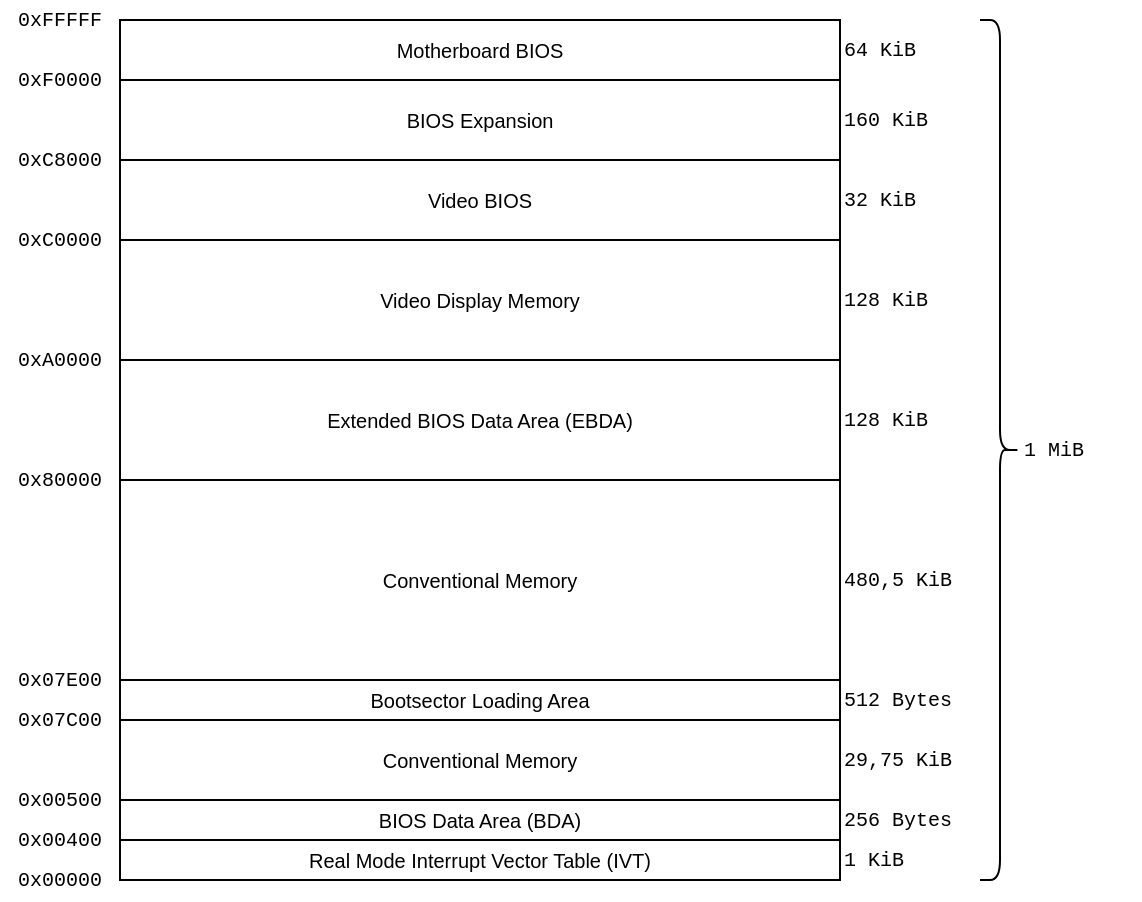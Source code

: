<mxfile version="28.1.2" pages="4">
  <diagram name="PC Memory Map" id="t842GiUgyJMMFXfoEtqL">
    <mxGraphModel dx="2372" dy="1497" grid="1" gridSize="10" guides="1" tooltips="1" connect="1" arrows="1" fold="1" page="1" pageScale="1" pageWidth="850" pageHeight="1100" math="0" shadow="0">
      <root>
        <mxCell id="0" />
        <mxCell id="1" parent="0" />
        <mxCell id="Ue_HyHAmOMfahyzJdWjy-1" value="Real Mode Interrupt Vector Table (IVT)" style="rounded=0;whiteSpace=wrap;html=1;fontSize=10;" parent="1" vertex="1">
          <mxGeometry x="160" y="460" width="360" height="20" as="geometry" />
        </mxCell>
        <mxCell id="Ue_HyHAmOMfahyzJdWjy-2" value="BIOS Data Area (BDA)" style="rounded=0;whiteSpace=wrap;html=1;fontSize=10;" parent="1" vertex="1">
          <mxGeometry x="160" y="440" width="360" height="20" as="geometry" />
        </mxCell>
        <mxCell id="Ue_HyHAmOMfahyzJdWjy-3" value="&lt;div&gt;Conventional Memory&lt;/div&gt;" style="rounded=0;whiteSpace=wrap;html=1;fontSize=10;" parent="1" vertex="1">
          <mxGeometry x="160" y="400" width="360" height="40" as="geometry" />
        </mxCell>
        <mxCell id="Ue_HyHAmOMfahyzJdWjy-4" value="Bootsector Loading Area" style="rounded=0;whiteSpace=wrap;html=1;fontSize=10;" parent="1" vertex="1">
          <mxGeometry x="160" y="380" width="360" height="20" as="geometry" />
        </mxCell>
        <mxCell id="Ue_HyHAmOMfahyzJdWjy-5" value="Conventional Memory" style="rounded=0;whiteSpace=wrap;html=1;fontSize=10;" parent="1" vertex="1">
          <mxGeometry x="160" y="280" width="360" height="100" as="geometry" />
        </mxCell>
        <mxCell id="Ue_HyHAmOMfahyzJdWjy-6" value="Extended BIOS Data Area (EBDA)" style="rounded=0;whiteSpace=wrap;html=1;fontSize=10;" parent="1" vertex="1">
          <mxGeometry x="160" y="220" width="360" height="60" as="geometry" />
        </mxCell>
        <mxCell id="Ue_HyHAmOMfahyzJdWjy-7" value="Video Display Memory" style="rounded=0;whiteSpace=wrap;html=1;fontSize=10;" parent="1" vertex="1">
          <mxGeometry x="160" y="160" width="360" height="60" as="geometry" />
        </mxCell>
        <mxCell id="Ue_HyHAmOMfahyzJdWjy-8" value="Video BIOS" style="rounded=0;whiteSpace=wrap;html=1;fontSize=10;" parent="1" vertex="1">
          <mxGeometry x="160" y="120" width="360" height="40" as="geometry" />
        </mxCell>
        <mxCell id="Ue_HyHAmOMfahyzJdWjy-9" value="BIOS Expansion" style="rounded=0;whiteSpace=wrap;html=1;fontSize=10;" parent="1" vertex="1">
          <mxGeometry x="160" y="80" width="360" height="40" as="geometry" />
        </mxCell>
        <mxCell id="Ue_HyHAmOMfahyzJdWjy-10" value="Motherboard BIOS" style="rounded=0;whiteSpace=wrap;html=1;fontSize=10;" parent="1" vertex="1">
          <mxGeometry x="160" y="50" width="360" height="30" as="geometry" />
        </mxCell>
        <mxCell id="Ue_HyHAmOMfahyzJdWjy-11" value="0x00000" style="text;strokeColor=none;align=center;fillColor=none;html=1;verticalAlign=middle;whiteSpace=wrap;rounded=0;fontFamily=Courier New;fontSize=10;" parent="1" vertex="1">
          <mxGeometry x="100" y="470" width="60" height="20" as="geometry" />
        </mxCell>
        <mxCell id="Ue_HyHAmOMfahyzJdWjy-12" value="0x00400" style="text;strokeColor=none;align=center;fillColor=none;html=1;verticalAlign=middle;whiteSpace=wrap;rounded=0;fontFamily=Courier New;fontSize=10;" parent="1" vertex="1">
          <mxGeometry x="100" y="450" width="60" height="20" as="geometry" />
        </mxCell>
        <mxCell id="Ue_HyHAmOMfahyzJdWjy-13" value="0x00500" style="text;strokeColor=none;align=center;fillColor=none;html=1;verticalAlign=middle;whiteSpace=wrap;rounded=0;fontFamily=Courier New;fontSize=10;" parent="1" vertex="1">
          <mxGeometry x="100" y="430" width="60" height="20" as="geometry" />
        </mxCell>
        <mxCell id="Ue_HyHAmOMfahyzJdWjy-14" value="0x07C00" style="text;strokeColor=none;align=center;fillColor=none;html=1;verticalAlign=middle;whiteSpace=wrap;rounded=0;fontFamily=Courier New;fontSize=10;" parent="1" vertex="1">
          <mxGeometry x="100" y="390" width="60" height="20" as="geometry" />
        </mxCell>
        <mxCell id="Ue_HyHAmOMfahyzJdWjy-15" value="0x07E00" style="text;strokeColor=none;align=center;fillColor=none;html=1;verticalAlign=middle;whiteSpace=wrap;rounded=0;fontFamily=Courier New;fontSize=10;" parent="1" vertex="1">
          <mxGeometry x="100" y="370" width="60" height="20" as="geometry" />
        </mxCell>
        <mxCell id="Ue_HyHAmOMfahyzJdWjy-16" value="0x80000" style="text;strokeColor=none;align=center;fillColor=none;html=1;verticalAlign=middle;whiteSpace=wrap;rounded=0;fontFamily=Courier New;fontSize=10;" parent="1" vertex="1">
          <mxGeometry x="100" y="270" width="60" height="20" as="geometry" />
        </mxCell>
        <mxCell id="Ue_HyHAmOMfahyzJdWjy-17" value="0xA0000" style="text;strokeColor=none;align=center;fillColor=none;html=1;verticalAlign=middle;whiteSpace=wrap;rounded=0;fontFamily=Courier New;fontSize=10;" parent="1" vertex="1">
          <mxGeometry x="100" y="210" width="60" height="20" as="geometry" />
        </mxCell>
        <mxCell id="Ue_HyHAmOMfahyzJdWjy-18" value="0xC0000" style="text;strokeColor=none;align=center;fillColor=none;html=1;verticalAlign=middle;whiteSpace=wrap;rounded=0;fontFamily=Courier New;fontSize=10;" parent="1" vertex="1">
          <mxGeometry x="100" y="150" width="60" height="20" as="geometry" />
        </mxCell>
        <mxCell id="Ue_HyHAmOMfahyzJdWjy-19" value="0xC8000" style="text;strokeColor=none;align=center;fillColor=none;html=1;verticalAlign=middle;whiteSpace=wrap;rounded=0;fontFamily=Courier New;fontSize=10;" parent="1" vertex="1">
          <mxGeometry x="100" y="110" width="60" height="20" as="geometry" />
        </mxCell>
        <mxCell id="Ue_HyHAmOMfahyzJdWjy-20" value="0xF0000" style="text;strokeColor=none;align=center;fillColor=none;html=1;verticalAlign=middle;whiteSpace=wrap;rounded=0;fontFamily=Courier New;fontSize=10;" parent="1" vertex="1">
          <mxGeometry x="100" y="70" width="60" height="20" as="geometry" />
        </mxCell>
        <mxCell id="Ue_HyHAmOMfahyzJdWjy-21" value="0xFFFFF" style="text;strokeColor=none;align=center;fillColor=none;html=1;verticalAlign=middle;whiteSpace=wrap;rounded=0;fontFamily=Courier New;fontSize=10;" parent="1" vertex="1">
          <mxGeometry x="100" y="40" width="60" height="20" as="geometry" />
        </mxCell>
        <mxCell id="Ue_HyHAmOMfahyzJdWjy-22" value="1 KiB" style="text;strokeColor=none;align=left;fillColor=none;html=1;verticalAlign=middle;whiteSpace=wrap;rounded=0;fontFamily=Courier New;fontSize=10;" parent="1" vertex="1">
          <mxGeometry x="520" y="460" width="60" height="20" as="geometry" />
        </mxCell>
        <mxCell id="Ue_HyHAmOMfahyzJdWjy-23" value="256 Bytes" style="text;strokeColor=none;align=left;fillColor=none;html=1;verticalAlign=middle;whiteSpace=wrap;rounded=0;fontFamily=Courier New;fontSize=10;" parent="1" vertex="1">
          <mxGeometry x="520" y="440" width="60" height="20" as="geometry" />
        </mxCell>
        <mxCell id="Ue_HyHAmOMfahyzJdWjy-24" value="29,75 KiB" style="text;strokeColor=none;align=left;fillColor=none;html=1;verticalAlign=middle;whiteSpace=wrap;rounded=0;fontFamily=Courier New;fontSize=10;" parent="1" vertex="1">
          <mxGeometry x="520" y="410" width="60" height="20" as="geometry" />
        </mxCell>
        <mxCell id="Ue_HyHAmOMfahyzJdWjy-25" value="512 Bytes" style="text;strokeColor=none;align=left;fillColor=none;html=1;verticalAlign=middle;whiteSpace=wrap;rounded=0;fontFamily=Courier New;fontSize=10;" parent="1" vertex="1">
          <mxGeometry x="520" y="380" width="60" height="20" as="geometry" />
        </mxCell>
        <mxCell id="Ue_HyHAmOMfahyzJdWjy-26" value="480,5 KiB" style="text;strokeColor=none;align=left;fillColor=none;html=1;verticalAlign=middle;whiteSpace=wrap;rounded=0;fontFamily=Courier New;fontSize=10;" parent="1" vertex="1">
          <mxGeometry x="520" y="320" width="60" height="20" as="geometry" />
        </mxCell>
        <mxCell id="Ue_HyHAmOMfahyzJdWjy-27" value="128 KiB" style="text;strokeColor=none;align=left;fillColor=none;html=1;verticalAlign=middle;whiteSpace=wrap;rounded=0;fontFamily=Courier New;fontSize=10;" parent="1" vertex="1">
          <mxGeometry x="520" y="240" width="60" height="20" as="geometry" />
        </mxCell>
        <mxCell id="Ue_HyHAmOMfahyzJdWjy-28" value="128 KiB" style="text;strokeColor=none;align=left;fillColor=none;html=1;verticalAlign=middle;whiteSpace=wrap;rounded=0;fontFamily=Courier New;fontSize=10;" parent="1" vertex="1">
          <mxGeometry x="520" y="180" width="60" height="20" as="geometry" />
        </mxCell>
        <mxCell id="Ue_HyHAmOMfahyzJdWjy-29" value="32 KiB" style="text;strokeColor=none;align=left;fillColor=none;html=1;verticalAlign=middle;whiteSpace=wrap;rounded=0;fontFamily=Courier New;fontSize=10;" parent="1" vertex="1">
          <mxGeometry x="520" y="130" width="60" height="20" as="geometry" />
        </mxCell>
        <mxCell id="Ue_HyHAmOMfahyzJdWjy-30" value="160 KiB" style="text;strokeColor=none;align=left;fillColor=none;html=1;verticalAlign=middle;whiteSpace=wrap;rounded=0;fontFamily=Courier New;fontSize=10;" parent="1" vertex="1">
          <mxGeometry x="520" y="90" width="60" height="20" as="geometry" />
        </mxCell>
        <mxCell id="Ue_HyHAmOMfahyzJdWjy-31" value="64 KiB" style="text;strokeColor=none;align=left;fillColor=none;html=1;verticalAlign=middle;whiteSpace=wrap;rounded=0;fontFamily=Courier New;fontSize=10;" parent="1" vertex="1">
          <mxGeometry x="520" y="55" width="60" height="20" as="geometry" />
        </mxCell>
        <mxCell id="Ue_HyHAmOMfahyzJdWjy-32" value="" style="shape=curlyBracket;whiteSpace=wrap;html=1;rounded=1;flipH=1;labelPosition=right;verticalLabelPosition=middle;align=left;verticalAlign=middle;" parent="1" vertex="1">
          <mxGeometry x="590" y="50" width="20" height="430" as="geometry" />
        </mxCell>
        <mxCell id="Ue_HyHAmOMfahyzJdWjy-33" value="1 MiB" style="text;strokeColor=none;align=left;fillColor=none;html=1;verticalAlign=middle;whiteSpace=wrap;rounded=0;fontFamily=Courier New;fontSize=10;" parent="1" vertex="1">
          <mxGeometry x="610" y="255" width="60" height="20" as="geometry" />
        </mxCell>
      </root>
    </mxGraphModel>
  </diagram>
  <diagram name="Stage 1 Memory Map" id="S5w14K8hSI9FqsHou6rF">
    <mxGraphModel dx="949" dy="599" grid="1" gridSize="10" guides="1" tooltips="1" connect="1" arrows="1" fold="1" page="1" pageScale="1" pageWidth="850" pageHeight="1100" math="0" shadow="0">
      <root>
        <mxCell id="OJ2NasaMZemPAExYC9AS-0" />
        <mxCell id="OJ2NasaMZemPAExYC9AS-1" parent="OJ2NasaMZemPAExYC9AS-0" />
        <mxCell id="OJ2NasaMZemPAExYC9AS-2" value="Real Mode Interrupt Vector Table (IVT)" style="rounded=0;whiteSpace=wrap;html=1;fontSize=10;" parent="OJ2NasaMZemPAExYC9AS-1" vertex="1">
          <mxGeometry x="160" y="460" width="360" height="20" as="geometry" />
        </mxCell>
        <mxCell id="OJ2NasaMZemPAExYC9AS-3" value="BIOS Data Area (BDA)" style="rounded=0;whiteSpace=wrap;html=1;fontSize=10;" parent="OJ2NasaMZemPAExYC9AS-1" vertex="1">
          <mxGeometry x="160" y="440" width="360" height="20" as="geometry" />
        </mxCell>
        <mxCell id="OJ2NasaMZemPAExYC9AS-4" value="" style="rounded=0;whiteSpace=wrap;html=1;fontSize=10;" parent="OJ2NasaMZemPAExYC9AS-1" vertex="1">
          <mxGeometry x="160" y="400" width="360" height="40" as="geometry" />
        </mxCell>
        <mxCell id="OJ2NasaMZemPAExYC9AS-5" value="Stage 1 Bootloader" style="rounded=0;whiteSpace=wrap;html=1;fontSize=10;fillColor=#f0a30a;fontColor=#000000;strokeColor=light-dark(#BD7000, #ffffff);fontStyle=1" parent="OJ2NasaMZemPAExYC9AS-1" vertex="1">
          <mxGeometry x="160" y="380" width="360" height="20" as="geometry" />
        </mxCell>
        <mxCell id="OJ2NasaMZemPAExYC9AS-6" value="" style="rounded=0;whiteSpace=wrap;html=1;fontSize=10;" parent="OJ2NasaMZemPAExYC9AS-1" vertex="1">
          <mxGeometry x="160" y="280" width="360" height="100" as="geometry" />
        </mxCell>
        <mxCell id="OJ2NasaMZemPAExYC9AS-7" value="Extended BIOS Data Area (EBDA)" style="rounded=0;whiteSpace=wrap;html=1;fontSize=10;" parent="OJ2NasaMZemPAExYC9AS-1" vertex="1">
          <mxGeometry x="160" y="220" width="360" height="60" as="geometry" />
        </mxCell>
        <mxCell id="OJ2NasaMZemPAExYC9AS-8" value="Video Display Memory" style="rounded=0;whiteSpace=wrap;html=1;fontSize=10;" parent="OJ2NasaMZemPAExYC9AS-1" vertex="1">
          <mxGeometry x="160" y="160" width="360" height="60" as="geometry" />
        </mxCell>
        <mxCell id="OJ2NasaMZemPAExYC9AS-9" value="Video BIOS" style="rounded=0;whiteSpace=wrap;html=1;fontSize=10;" parent="OJ2NasaMZemPAExYC9AS-1" vertex="1">
          <mxGeometry x="160" y="120" width="360" height="40" as="geometry" />
        </mxCell>
        <mxCell id="OJ2NasaMZemPAExYC9AS-10" value="BIOS Expansion" style="rounded=0;whiteSpace=wrap;html=1;fontSize=10;" parent="OJ2NasaMZemPAExYC9AS-1" vertex="1">
          <mxGeometry x="160" y="80" width="360" height="40" as="geometry" />
        </mxCell>
        <mxCell id="OJ2NasaMZemPAExYC9AS-11" value="Motherboard BIOS" style="rounded=0;whiteSpace=wrap;html=1;fontSize=10;" parent="OJ2NasaMZemPAExYC9AS-1" vertex="1">
          <mxGeometry x="160" y="50" width="360" height="30" as="geometry" />
        </mxCell>
        <mxCell id="OJ2NasaMZemPAExYC9AS-12" value="0x00000" style="text;strokeColor=none;align=center;fillColor=none;html=1;verticalAlign=middle;whiteSpace=wrap;rounded=0;fontFamily=Courier New;fontSize=10;" parent="OJ2NasaMZemPAExYC9AS-1" vertex="1">
          <mxGeometry x="100" y="470" width="60" height="20" as="geometry" />
        </mxCell>
        <mxCell id="OJ2NasaMZemPAExYC9AS-13" value="0x00400" style="text;strokeColor=none;align=center;fillColor=none;html=1;verticalAlign=middle;whiteSpace=wrap;rounded=0;fontFamily=Courier New;fontSize=10;" parent="OJ2NasaMZemPAExYC9AS-1" vertex="1">
          <mxGeometry x="100" y="450" width="60" height="20" as="geometry" />
        </mxCell>
        <mxCell id="OJ2NasaMZemPAExYC9AS-14" value="0x00500" style="text;strokeColor=none;align=center;fillColor=none;html=1;verticalAlign=middle;whiteSpace=wrap;rounded=0;fontFamily=Courier New;fontSize=10;" parent="OJ2NasaMZemPAExYC9AS-1" vertex="1">
          <mxGeometry x="100" y="430" width="60" height="20" as="geometry" />
        </mxCell>
        <mxCell id="OJ2NasaMZemPAExYC9AS-15" value="0x07C00" style="text;strokeColor=none;align=center;fillColor=none;html=1;verticalAlign=middle;whiteSpace=wrap;rounded=0;fontFamily=Courier New;fontSize=10;" parent="OJ2NasaMZemPAExYC9AS-1" vertex="1">
          <mxGeometry x="100" y="390" width="60" height="20" as="geometry" />
        </mxCell>
        <mxCell id="OJ2NasaMZemPAExYC9AS-16" value="0x07E00" style="text;strokeColor=none;align=center;fillColor=none;html=1;verticalAlign=middle;whiteSpace=wrap;rounded=0;fontFamily=Courier New;fontSize=10;" parent="OJ2NasaMZemPAExYC9AS-1" vertex="1">
          <mxGeometry x="100" y="370" width="60" height="20" as="geometry" />
        </mxCell>
        <mxCell id="OJ2NasaMZemPAExYC9AS-17" value="0x80000" style="text;strokeColor=none;align=center;fillColor=none;html=1;verticalAlign=middle;whiteSpace=wrap;rounded=0;fontFamily=Courier New;fontSize=10;" parent="OJ2NasaMZemPAExYC9AS-1" vertex="1">
          <mxGeometry x="100" y="270" width="60" height="20" as="geometry" />
        </mxCell>
        <mxCell id="OJ2NasaMZemPAExYC9AS-18" value="0xA0000" style="text;strokeColor=none;align=center;fillColor=none;html=1;verticalAlign=middle;whiteSpace=wrap;rounded=0;fontFamily=Courier New;fontSize=10;" parent="OJ2NasaMZemPAExYC9AS-1" vertex="1">
          <mxGeometry x="100" y="210" width="60" height="20" as="geometry" />
        </mxCell>
        <mxCell id="OJ2NasaMZemPAExYC9AS-19" value="0xC0000" style="text;strokeColor=none;align=center;fillColor=none;html=1;verticalAlign=middle;whiteSpace=wrap;rounded=0;fontFamily=Courier New;fontSize=10;" parent="OJ2NasaMZemPAExYC9AS-1" vertex="1">
          <mxGeometry x="100" y="150" width="60" height="20" as="geometry" />
        </mxCell>
        <mxCell id="OJ2NasaMZemPAExYC9AS-20" value="0xC8000" style="text;strokeColor=none;align=center;fillColor=none;html=1;verticalAlign=middle;whiteSpace=wrap;rounded=0;fontFamily=Courier New;fontSize=10;" parent="OJ2NasaMZemPAExYC9AS-1" vertex="1">
          <mxGeometry x="100" y="110" width="60" height="20" as="geometry" />
        </mxCell>
        <mxCell id="OJ2NasaMZemPAExYC9AS-21" value="0xF0000" style="text;strokeColor=none;align=center;fillColor=none;html=1;verticalAlign=middle;whiteSpace=wrap;rounded=0;fontFamily=Courier New;fontSize=10;" parent="OJ2NasaMZemPAExYC9AS-1" vertex="1">
          <mxGeometry x="100" y="70" width="60" height="20" as="geometry" />
        </mxCell>
        <mxCell id="OJ2NasaMZemPAExYC9AS-22" value="0xFFFFF" style="text;strokeColor=none;align=center;fillColor=none;html=1;verticalAlign=middle;whiteSpace=wrap;rounded=0;fontFamily=Courier New;fontSize=10;" parent="OJ2NasaMZemPAExYC9AS-1" vertex="1">
          <mxGeometry x="100" y="40" width="60" height="20" as="geometry" />
        </mxCell>
        <mxCell id="OJ2NasaMZemPAExYC9AS-23" value="1 KiB" style="text;strokeColor=none;align=left;fillColor=none;html=1;verticalAlign=middle;whiteSpace=wrap;rounded=0;fontFamily=Courier New;fontSize=10;" parent="OJ2NasaMZemPAExYC9AS-1" vertex="1">
          <mxGeometry x="520" y="460" width="60" height="20" as="geometry" />
        </mxCell>
        <mxCell id="OJ2NasaMZemPAExYC9AS-24" value="256 Bytes" style="text;strokeColor=none;align=left;fillColor=none;html=1;verticalAlign=middle;whiteSpace=wrap;rounded=0;fontFamily=Courier New;fontSize=10;" parent="OJ2NasaMZemPAExYC9AS-1" vertex="1">
          <mxGeometry x="520" y="440" width="60" height="20" as="geometry" />
        </mxCell>
        <mxCell id="OJ2NasaMZemPAExYC9AS-25" value="29,75 KiB" style="text;strokeColor=none;align=left;fillColor=none;html=1;verticalAlign=middle;whiteSpace=wrap;rounded=0;fontFamily=Courier New;fontSize=10;" parent="OJ2NasaMZemPAExYC9AS-1" vertex="1">
          <mxGeometry x="520" y="410" width="60" height="20" as="geometry" />
        </mxCell>
        <mxCell id="OJ2NasaMZemPAExYC9AS-26" value="512 Bytes" style="text;strokeColor=none;align=left;fillColor=none;html=1;verticalAlign=middle;whiteSpace=wrap;rounded=0;fontFamily=Courier New;fontSize=10;" parent="OJ2NasaMZemPAExYC9AS-1" vertex="1">
          <mxGeometry x="520" y="380" width="60" height="20" as="geometry" />
        </mxCell>
        <mxCell id="OJ2NasaMZemPAExYC9AS-27" value="480,5 KiB" style="text;strokeColor=none;align=left;fillColor=none;html=1;verticalAlign=middle;whiteSpace=wrap;rounded=0;fontFamily=Courier New;fontSize=10;" parent="OJ2NasaMZemPAExYC9AS-1" vertex="1">
          <mxGeometry x="520" y="320" width="60" height="20" as="geometry" />
        </mxCell>
        <mxCell id="OJ2NasaMZemPAExYC9AS-28" value="128 KiB" style="text;strokeColor=none;align=left;fillColor=none;html=1;verticalAlign=middle;whiteSpace=wrap;rounded=0;fontFamily=Courier New;fontSize=10;" parent="OJ2NasaMZemPAExYC9AS-1" vertex="1">
          <mxGeometry x="520" y="240" width="60" height="20" as="geometry" />
        </mxCell>
        <mxCell id="OJ2NasaMZemPAExYC9AS-29" value="128 KiB" style="text;strokeColor=none;align=left;fillColor=none;html=1;verticalAlign=middle;whiteSpace=wrap;rounded=0;fontFamily=Courier New;fontSize=10;" parent="OJ2NasaMZemPAExYC9AS-1" vertex="1">
          <mxGeometry x="520" y="180" width="60" height="20" as="geometry" />
        </mxCell>
        <mxCell id="OJ2NasaMZemPAExYC9AS-30" value="32 KiB" style="text;strokeColor=none;align=left;fillColor=none;html=1;verticalAlign=middle;whiteSpace=wrap;rounded=0;fontFamily=Courier New;fontSize=10;" parent="OJ2NasaMZemPAExYC9AS-1" vertex="1">
          <mxGeometry x="520" y="130" width="60" height="20" as="geometry" />
        </mxCell>
        <mxCell id="OJ2NasaMZemPAExYC9AS-31" value="160 KiB" style="text;strokeColor=none;align=left;fillColor=none;html=1;verticalAlign=middle;whiteSpace=wrap;rounded=0;fontFamily=Courier New;fontSize=10;" parent="OJ2NasaMZemPAExYC9AS-1" vertex="1">
          <mxGeometry x="520" y="90" width="60" height="20" as="geometry" />
        </mxCell>
        <mxCell id="OJ2NasaMZemPAExYC9AS-32" value="64 KiB" style="text;strokeColor=none;align=left;fillColor=none;html=1;verticalAlign=middle;whiteSpace=wrap;rounded=0;fontFamily=Courier New;fontSize=10;" parent="OJ2NasaMZemPAExYC9AS-1" vertex="1">
          <mxGeometry x="520" y="55" width="60" height="20" as="geometry" />
        </mxCell>
        <mxCell id="OJ2NasaMZemPAExYC9AS-33" value="" style="shape=curlyBracket;whiteSpace=wrap;html=1;rounded=1;flipH=1;labelPosition=right;verticalLabelPosition=middle;align=left;verticalAlign=middle;" parent="OJ2NasaMZemPAExYC9AS-1" vertex="1">
          <mxGeometry x="590" y="50" width="20" height="430" as="geometry" />
        </mxCell>
        <mxCell id="OJ2NasaMZemPAExYC9AS-34" value="1 MiB" style="text;strokeColor=none;align=left;fillColor=none;html=1;verticalAlign=middle;whiteSpace=wrap;rounded=0;fontFamily=Courier New;fontSize=10;" parent="OJ2NasaMZemPAExYC9AS-1" vertex="1">
          <mxGeometry x="610" y="255" width="60" height="20" as="geometry" />
        </mxCell>
        <mxCell id="Mr-HDrRslatxrcW6GIcm-0" value="Stage 1 Bootloader RAM (.bss)" style="rounded=0;whiteSpace=wrap;html=1;fillColor=#76608a;fontColor=#ffffff;strokeColor=light-dark(#432D57, #ffffff);fontSize=10;fontStyle=1" parent="OJ2NasaMZemPAExYC9AS-1" vertex="1">
          <mxGeometry x="160" y="420" width="360" height="20" as="geometry" />
        </mxCell>
        <mxCell id="Mr-HDrRslatxrcW6GIcm-1" value="Stage 1 Bootloader Stack (.stack)" style="rounded=0;whiteSpace=wrap;html=1;fillColor=#76608a;fontColor=#ffffff;strokeColor=light-dark(#432D57, #ffffff);fontSize=10;fontStyle=1" parent="OJ2NasaMZemPAExYC9AS-1" vertex="1">
          <mxGeometry x="160" y="280" width="360" height="20" as="geometry" />
        </mxCell>
        <mxCell id="Mr-HDrRslatxrcW6GIcm-4" value="512 Bytes" style="text;strokeColor=none;align=left;fillColor=none;html=1;verticalAlign=middle;whiteSpace=wrap;rounded=0;fontFamily=Courier New;fontSize=10;" parent="OJ2NasaMZemPAExYC9AS-1" vertex="1">
          <mxGeometry x="440" y="380" width="60" height="20" as="geometry" />
        </mxCell>
        <mxCell id="Mr-HDrRslatxrcW6GIcm-5" value="4 KiB" style="text;strokeColor=none;align=left;fillColor=none;html=1;verticalAlign=middle;whiteSpace=wrap;rounded=0;fontFamily=Courier New;fontSize=10;" parent="OJ2NasaMZemPAExYC9AS-1" vertex="1">
          <mxGeometry x="440" y="420" width="60" height="20" as="geometry" />
        </mxCell>
        <mxCell id="Mr-HDrRslatxrcW6GIcm-6" value="1 KiB" style="text;strokeColor=none;align=left;fillColor=none;html=1;verticalAlign=middle;whiteSpace=wrap;rounded=0;fontFamily=Courier New;fontSize=10;" parent="OJ2NasaMZemPAExYC9AS-1" vertex="1">
          <mxGeometry x="440" y="280" width="60" height="20" as="geometry" />
        </mxCell>
      </root>
    </mxGraphModel>
  </diagram>
  <diagram name="Stage 2 Memory Map" id="TRtngv-Ri8MYxw2zAV8f">
    <mxGraphModel dx="949" dy="599" grid="1" gridSize="10" guides="1" tooltips="1" connect="1" arrows="1" fold="1" page="1" pageScale="1" pageWidth="850" pageHeight="1100" math="0" shadow="0">
      <root>
        <mxCell id="YD7MDpdTmprmFy73BvT3-0" />
        <mxCell id="YD7MDpdTmprmFy73BvT3-1" parent="YD7MDpdTmprmFy73BvT3-0" />
        <mxCell id="YD7MDpdTmprmFy73BvT3-2" value="Real Mode Interrupt Vector Table (IVT)" style="rounded=0;whiteSpace=wrap;html=1;fontSize=10;" vertex="1" parent="YD7MDpdTmprmFy73BvT3-1">
          <mxGeometry x="160" y="460" width="360" height="20" as="geometry" />
        </mxCell>
        <mxCell id="YD7MDpdTmprmFy73BvT3-3" value="BIOS Data Area (BDA)" style="rounded=0;whiteSpace=wrap;html=1;fontSize=10;" vertex="1" parent="YD7MDpdTmprmFy73BvT3-1">
          <mxGeometry x="160" y="440" width="360" height="20" as="geometry" />
        </mxCell>
        <mxCell id="YD7MDpdTmprmFy73BvT3-5" value="Stage 1 Bootloader" style="rounded=0;whiteSpace=wrap;html=1;fontSize=10;fillColor=#f0a30a;fontColor=#000000;strokeColor=light-dark(#BD7000, #ffffff);fontStyle=1;opacity=30;" vertex="1" parent="YD7MDpdTmprmFy73BvT3-1">
          <mxGeometry x="160" y="380" width="360" height="20" as="geometry" />
        </mxCell>
        <mxCell id="YD7MDpdTmprmFy73BvT3-6" value="" style="rounded=0;whiteSpace=wrap;html=1;fontSize=10;" vertex="1" parent="YD7MDpdTmprmFy73BvT3-1">
          <mxGeometry x="160" y="280" width="360" height="100" as="geometry" />
        </mxCell>
        <mxCell id="YD7MDpdTmprmFy73BvT3-7" value="Extended BIOS Data Area (EBDA)" style="rounded=0;whiteSpace=wrap;html=1;fontSize=10;" vertex="1" parent="YD7MDpdTmprmFy73BvT3-1">
          <mxGeometry x="160" y="220" width="360" height="60" as="geometry" />
        </mxCell>
        <mxCell id="YD7MDpdTmprmFy73BvT3-8" value="Video Display Memory" style="rounded=0;whiteSpace=wrap;html=1;fontSize=10;" vertex="1" parent="YD7MDpdTmprmFy73BvT3-1">
          <mxGeometry x="160" y="160" width="360" height="60" as="geometry" />
        </mxCell>
        <mxCell id="YD7MDpdTmprmFy73BvT3-9" value="Video BIOS" style="rounded=0;whiteSpace=wrap;html=1;fontSize=10;" vertex="1" parent="YD7MDpdTmprmFy73BvT3-1">
          <mxGeometry x="160" y="120" width="360" height="40" as="geometry" />
        </mxCell>
        <mxCell id="YD7MDpdTmprmFy73BvT3-10" value="BIOS Expansion" style="rounded=0;whiteSpace=wrap;html=1;fontSize=10;" vertex="1" parent="YD7MDpdTmprmFy73BvT3-1">
          <mxGeometry x="160" y="80" width="360" height="40" as="geometry" />
        </mxCell>
        <mxCell id="YD7MDpdTmprmFy73BvT3-11" value="Motherboard BIOS" style="rounded=0;whiteSpace=wrap;html=1;fontSize=10;" vertex="1" parent="YD7MDpdTmprmFy73BvT3-1">
          <mxGeometry x="160" y="50" width="360" height="30" as="geometry" />
        </mxCell>
        <mxCell id="YD7MDpdTmprmFy73BvT3-12" value="0x00000" style="text;strokeColor=none;align=center;fillColor=none;html=1;verticalAlign=middle;whiteSpace=wrap;rounded=0;fontFamily=Courier New;fontSize=10;" vertex="1" parent="YD7MDpdTmprmFy73BvT3-1">
          <mxGeometry x="100" y="470" width="60" height="20" as="geometry" />
        </mxCell>
        <mxCell id="YD7MDpdTmprmFy73BvT3-13" value="0x00400" style="text;strokeColor=none;align=center;fillColor=none;html=1;verticalAlign=middle;whiteSpace=wrap;rounded=0;fontFamily=Courier New;fontSize=10;" vertex="1" parent="YD7MDpdTmprmFy73BvT3-1">
          <mxGeometry x="100" y="450" width="60" height="20" as="geometry" />
        </mxCell>
        <mxCell id="YD7MDpdTmprmFy73BvT3-14" value="0x00500" style="text;strokeColor=none;align=center;fillColor=none;html=1;verticalAlign=middle;whiteSpace=wrap;rounded=0;fontFamily=Courier New;fontSize=10;" vertex="1" parent="YD7MDpdTmprmFy73BvT3-1">
          <mxGeometry x="100" y="430" width="60" height="20" as="geometry" />
        </mxCell>
        <mxCell id="YD7MDpdTmprmFy73BvT3-15" value="0x07C00" style="text;strokeColor=none;align=center;fillColor=none;html=1;verticalAlign=middle;whiteSpace=wrap;rounded=0;fontFamily=Courier New;fontSize=10;" vertex="1" parent="YD7MDpdTmprmFy73BvT3-1">
          <mxGeometry x="100" y="390" width="60" height="20" as="geometry" />
        </mxCell>
        <mxCell id="YD7MDpdTmprmFy73BvT3-16" value="0x07E00" style="text;strokeColor=none;align=center;fillColor=none;html=1;verticalAlign=middle;whiteSpace=wrap;rounded=0;fontFamily=Courier New;fontSize=10;" vertex="1" parent="YD7MDpdTmprmFy73BvT3-1">
          <mxGeometry x="100" y="370" width="60" height="20" as="geometry" />
        </mxCell>
        <mxCell id="YD7MDpdTmprmFy73BvT3-17" value="0x80000" style="text;strokeColor=none;align=center;fillColor=none;html=1;verticalAlign=middle;whiteSpace=wrap;rounded=0;fontFamily=Courier New;fontSize=10;" vertex="1" parent="YD7MDpdTmprmFy73BvT3-1">
          <mxGeometry x="100" y="270" width="60" height="20" as="geometry" />
        </mxCell>
        <mxCell id="YD7MDpdTmprmFy73BvT3-18" value="0xA0000" style="text;strokeColor=none;align=center;fillColor=none;html=1;verticalAlign=middle;whiteSpace=wrap;rounded=0;fontFamily=Courier New;fontSize=10;" vertex="1" parent="YD7MDpdTmprmFy73BvT3-1">
          <mxGeometry x="100" y="210" width="60" height="20" as="geometry" />
        </mxCell>
        <mxCell id="YD7MDpdTmprmFy73BvT3-19" value="0xC0000" style="text;strokeColor=none;align=center;fillColor=none;html=1;verticalAlign=middle;whiteSpace=wrap;rounded=0;fontFamily=Courier New;fontSize=10;" vertex="1" parent="YD7MDpdTmprmFy73BvT3-1">
          <mxGeometry x="100" y="150" width="60" height="20" as="geometry" />
        </mxCell>
        <mxCell id="YD7MDpdTmprmFy73BvT3-20" value="0xC8000" style="text;strokeColor=none;align=center;fillColor=none;html=1;verticalAlign=middle;whiteSpace=wrap;rounded=0;fontFamily=Courier New;fontSize=10;" vertex="1" parent="YD7MDpdTmprmFy73BvT3-1">
          <mxGeometry x="100" y="110" width="60" height="20" as="geometry" />
        </mxCell>
        <mxCell id="YD7MDpdTmprmFy73BvT3-21" value="0xF0000" style="text;strokeColor=none;align=center;fillColor=none;html=1;verticalAlign=middle;whiteSpace=wrap;rounded=0;fontFamily=Courier New;fontSize=10;" vertex="1" parent="YD7MDpdTmprmFy73BvT3-1">
          <mxGeometry x="100" y="70" width="60" height="20" as="geometry" />
        </mxCell>
        <mxCell id="YD7MDpdTmprmFy73BvT3-22" value="0xFFFFF" style="text;strokeColor=none;align=center;fillColor=none;html=1;verticalAlign=middle;whiteSpace=wrap;rounded=0;fontFamily=Courier New;fontSize=10;" vertex="1" parent="YD7MDpdTmprmFy73BvT3-1">
          <mxGeometry x="100" y="40" width="60" height="20" as="geometry" />
        </mxCell>
        <mxCell id="YD7MDpdTmprmFy73BvT3-23" value="1 KiB" style="text;strokeColor=none;align=left;fillColor=none;html=1;verticalAlign=middle;whiteSpace=wrap;rounded=0;fontFamily=Courier New;fontSize=10;" vertex="1" parent="YD7MDpdTmprmFy73BvT3-1">
          <mxGeometry x="520" y="460" width="60" height="20" as="geometry" />
        </mxCell>
        <mxCell id="YD7MDpdTmprmFy73BvT3-24" value="256 Bytes" style="text;strokeColor=none;align=left;fillColor=none;html=1;verticalAlign=middle;whiteSpace=wrap;rounded=0;fontFamily=Courier New;fontSize=10;" vertex="1" parent="YD7MDpdTmprmFy73BvT3-1">
          <mxGeometry x="520" y="440" width="60" height="20" as="geometry" />
        </mxCell>
        <mxCell id="YD7MDpdTmprmFy73BvT3-25" value="29,75 KiB" style="text;strokeColor=none;align=left;fillColor=none;html=1;verticalAlign=middle;whiteSpace=wrap;rounded=0;fontFamily=Courier New;fontSize=10;" vertex="1" parent="YD7MDpdTmprmFy73BvT3-1">
          <mxGeometry x="520" y="410" width="60" height="20" as="geometry" />
        </mxCell>
        <mxCell id="YD7MDpdTmprmFy73BvT3-26" value="512 Bytes" style="text;strokeColor=none;align=left;fillColor=none;html=1;verticalAlign=middle;whiteSpace=wrap;rounded=0;fontFamily=Courier New;fontSize=10;" vertex="1" parent="YD7MDpdTmprmFy73BvT3-1">
          <mxGeometry x="520" y="380" width="60" height="20" as="geometry" />
        </mxCell>
        <mxCell id="YD7MDpdTmprmFy73BvT3-27" value="480,5 KiB" style="text;strokeColor=none;align=left;fillColor=none;html=1;verticalAlign=middle;whiteSpace=wrap;rounded=0;fontFamily=Courier New;fontSize=10;" vertex="1" parent="YD7MDpdTmprmFy73BvT3-1">
          <mxGeometry x="520" y="320" width="60" height="20" as="geometry" />
        </mxCell>
        <mxCell id="YD7MDpdTmprmFy73BvT3-28" value="128 KiB" style="text;strokeColor=none;align=left;fillColor=none;html=1;verticalAlign=middle;whiteSpace=wrap;rounded=0;fontFamily=Courier New;fontSize=10;" vertex="1" parent="YD7MDpdTmprmFy73BvT3-1">
          <mxGeometry x="520" y="240" width="60" height="20" as="geometry" />
        </mxCell>
        <mxCell id="YD7MDpdTmprmFy73BvT3-29" value="128 KiB" style="text;strokeColor=none;align=left;fillColor=none;html=1;verticalAlign=middle;whiteSpace=wrap;rounded=0;fontFamily=Courier New;fontSize=10;" vertex="1" parent="YD7MDpdTmprmFy73BvT3-1">
          <mxGeometry x="520" y="180" width="60" height="20" as="geometry" />
        </mxCell>
        <mxCell id="YD7MDpdTmprmFy73BvT3-30" value="32 KiB" style="text;strokeColor=none;align=left;fillColor=none;html=1;verticalAlign=middle;whiteSpace=wrap;rounded=0;fontFamily=Courier New;fontSize=10;" vertex="1" parent="YD7MDpdTmprmFy73BvT3-1">
          <mxGeometry x="520" y="130" width="60" height="20" as="geometry" />
        </mxCell>
        <mxCell id="YD7MDpdTmprmFy73BvT3-31" value="160 KiB" style="text;strokeColor=none;align=left;fillColor=none;html=1;verticalAlign=middle;whiteSpace=wrap;rounded=0;fontFamily=Courier New;fontSize=10;" vertex="1" parent="YD7MDpdTmprmFy73BvT3-1">
          <mxGeometry x="520" y="90" width="60" height="20" as="geometry" />
        </mxCell>
        <mxCell id="YD7MDpdTmprmFy73BvT3-32" value="64 KiB" style="text;strokeColor=none;align=left;fillColor=none;html=1;verticalAlign=middle;whiteSpace=wrap;rounded=0;fontFamily=Courier New;fontSize=10;" vertex="1" parent="YD7MDpdTmprmFy73BvT3-1">
          <mxGeometry x="520" y="55" width="60" height="20" as="geometry" />
        </mxCell>
        <mxCell id="YD7MDpdTmprmFy73BvT3-33" value="" style="shape=curlyBracket;whiteSpace=wrap;html=1;rounded=1;flipH=1;labelPosition=right;verticalLabelPosition=middle;align=left;verticalAlign=middle;" vertex="1" parent="YD7MDpdTmprmFy73BvT3-1">
          <mxGeometry x="590" y="50" width="20" height="430" as="geometry" />
        </mxCell>
        <mxCell id="YD7MDpdTmprmFy73BvT3-34" value="1 MiB" style="text;strokeColor=none;align=left;fillColor=none;html=1;verticalAlign=middle;whiteSpace=wrap;rounded=0;fontFamily=Courier New;fontSize=10;" vertex="1" parent="YD7MDpdTmprmFy73BvT3-1">
          <mxGeometry x="610" y="255" width="60" height="20" as="geometry" />
        </mxCell>
        <mxCell id="YD7MDpdTmprmFy73BvT3-36" value="Stage 2 Bootloader Stack (.stack)" style="rounded=0;whiteSpace=wrap;html=1;fillColor=#76608a;fontColor=#ffffff;strokeColor=light-dark(#432D57, #ffffff);fontSize=10;fontStyle=1" vertex="1" parent="YD7MDpdTmprmFy73BvT3-1">
          <mxGeometry x="160" y="280" width="360" height="20" as="geometry" />
        </mxCell>
        <mxCell id="YD7MDpdTmprmFy73BvT3-37" value="512 Bytes" style="text;strokeColor=none;align=left;fillColor=none;html=1;verticalAlign=middle;whiteSpace=wrap;rounded=0;fontFamily=Courier New;fontSize=10;" vertex="1" parent="YD7MDpdTmprmFy73BvT3-1">
          <mxGeometry x="460" y="380" width="60" height="20" as="geometry" />
        </mxCell>
        <mxCell id="YD7MDpdTmprmFy73BvT3-39" value="4 KiB" style="text;strokeColor=none;align=left;fillColor=none;html=1;verticalAlign=middle;whiteSpace=wrap;rounded=0;fontFamily=Courier New;fontSize=10;" vertex="1" parent="YD7MDpdTmprmFy73BvT3-1">
          <mxGeometry x="460" y="280" width="60" height="20" as="geometry" />
        </mxCell>
        <mxCell id="aD-yCQKJYYZ265mErp9V-0" value="Stage 2 Bootloader RAM Protected-Mode (.bss)" style="rounded=0;whiteSpace=wrap;html=1;fillColor=#76608a;fontColor=#ffffff;strokeColor=light-dark(#432D57, #ffffff);fontSize=10;fontStyle=1" vertex="1" parent="YD7MDpdTmprmFy73BvT3-1">
          <mxGeometry x="160" y="320" width="360" height="30" as="geometry" />
        </mxCell>
        <mxCell id="aD-yCQKJYYZ265mErp9V-1" value="8 KiB" style="text;strokeColor=none;align=left;fillColor=none;html=1;verticalAlign=middle;whiteSpace=wrap;rounded=0;fontFamily=Courier New;fontSize=10;" vertex="1" parent="YD7MDpdTmprmFy73BvT3-1">
          <mxGeometry x="460" y="325" width="60" height="20" as="geometry" />
        </mxCell>
        <mxCell id="THWGsntqOuAz8ZO9DGmu-0" value="Stage 2 Bootloader" style="rounded=0;whiteSpace=wrap;html=1;fontSize=10;fillColor=#f0a30a;fontColor=#000000;strokeColor=light-dark(#BD7000, #ffffff);fontStyle=1" vertex="1" parent="YD7MDpdTmprmFy73BvT3-1">
          <mxGeometry x="160" y="350" width="360" height="30" as="geometry" />
        </mxCell>
        <mxCell id="THWGsntqOuAz8ZO9DGmu-1" value="32 KiB" style="text;strokeColor=none;align=left;fillColor=none;html=1;verticalAlign=middle;whiteSpace=wrap;rounded=0;fontFamily=Courier New;fontSize=10;" vertex="1" parent="YD7MDpdTmprmFy73BvT3-1">
          <mxGeometry x="460" y="355" width="60" height="20" as="geometry" />
        </mxCell>
        <mxCell id="SlxE236pOQfzHkn0gb64-0" value="&lt;div&gt;Conventional Memory&lt;/div&gt;" style="rounded=0;whiteSpace=wrap;html=1;fontSize=10;" vertex="1" parent="YD7MDpdTmprmFy73BvT3-1">
          <mxGeometry x="160" y="400" width="360" height="40" as="geometry" />
        </mxCell>
      </root>
    </mxGraphModel>
  </diagram>
  <diagram id="YbEu0Li5pykCEORv6nsI" name="Bootloader Stack">
    <mxGraphModel dx="791" dy="499" grid="1" gridSize="10" guides="1" tooltips="1" connect="1" arrows="1" fold="1" page="1" pageScale="1" pageWidth="827" pageHeight="1169" math="0" shadow="0">
      <root>
        <mxCell id="0" />
        <mxCell id="1" parent="0" />
        <mxCell id="OMIEA-kXVFLfVn2I-kXf-2" value="" style="rounded=0;whiteSpace=wrap;html=1;fontSize=10;" vertex="1" parent="1">
          <mxGeometry x="120" y="100" width="360" height="240" as="geometry" />
        </mxCell>
        <mxCell id="OMIEA-kXVFLfVn2I-kXf-3" value="Extended BIOS Data Area (EBDA)" style="rounded=0;whiteSpace=wrap;html=1;fontSize=10;" vertex="1" parent="1">
          <mxGeometry x="120" y="70" width="360" height="30" as="geometry" />
        </mxCell>
        <mxCell id="OMIEA-kXVFLfVn2I-kXf-4" value="0x07E00" style="text;strokeColor=none;align=center;fillColor=none;html=1;verticalAlign=middle;whiteSpace=wrap;rounded=0;fontFamily=Courier New;fontSize=10;" vertex="1" parent="1">
          <mxGeometry x="60" y="310" width="60" height="20" as="geometry" />
        </mxCell>
        <mxCell id="OMIEA-kXVFLfVn2I-kXf-5" value="0x80000" style="text;strokeColor=none;align=center;fillColor=none;html=1;verticalAlign=middle;whiteSpace=wrap;rounded=0;fontFamily=Courier New;fontSize=10;" vertex="1" parent="1">
          <mxGeometry x="60" y="80" width="60" height="20" as="geometry" />
        </mxCell>
        <mxCell id="OMIEA-kXVFLfVn2I-kXf-10" value="Stage 1 Bootloader Stack (.stack)" style="rounded=0;whiteSpace=wrap;html=1;fillColor=#76608a;fontColor=#ffffff;strokeColor=light-dark(#432D57, #ffffff);fontSize=10;fontStyle=1" vertex="1" parent="1">
          <mxGeometry x="120" y="100" width="360" height="140" as="geometry" />
        </mxCell>
        <mxCell id="OMIEA-kXVFLfVn2I-kXf-11" value="512 Bytes" style="text;strokeColor=none;align=left;fillColor=none;html=1;verticalAlign=middle;whiteSpace=wrap;rounded=0;fontFamily=Courier New;fontSize=10;" vertex="1" parent="1">
          <mxGeometry x="400" y="340" width="60" height="20" as="geometry" />
        </mxCell>
        <mxCell id="OMIEA-kXVFLfVn2I-kXf-13" value="" style="shape=crossbar;whiteSpace=wrap;html=1;rounded=1;" vertex="1" parent="1">
          <mxGeometry x="120" y="40" width="360" height="20" as="geometry" />
        </mxCell>
        <mxCell id="OMIEA-kXVFLfVn2I-kXf-14" value="" style="rounded=0;whiteSpace=wrap;html=1;fontSize=10;" vertex="1" parent="1">
          <mxGeometry x="120" width="360" height="30" as="geometry" />
        </mxCell>
        <mxCell id="OMIEA-kXVFLfVn2I-kXf-1" value="Stage 1 Bootloader" style="rounded=0;whiteSpace=wrap;html=1;fontSize=10;fillColor=#f0a30a;fontColor=#000000;strokeColor=light-dark(#BD7000, #ffffff);fontStyle=1" vertex="1" parent="1">
          <mxGeometry x="120" y="320" width="360" height="40" as="geometry" />
        </mxCell>
        <mxCell id="l9jibhnnl0OD-5Ra7sFq-1" value="" style="shape=crossbar;whiteSpace=wrap;html=1;rounded=1;" vertex="1" parent="1">
          <mxGeometry x="120" y="370" width="360" height="20" as="geometry" />
        </mxCell>
        <mxCell id="4q8hyx7e-lw-BU96qWav-1" value="" style="shape=flexArrow;endArrow=classic;html=1;rounded=0;width=4;endSize=2.11;endWidth=10.667;" edge="1" parent="1">
          <mxGeometry width="50" height="50" relative="1" as="geometry">
            <mxPoint x="520" y="99.67" as="sourcePoint" />
            <mxPoint x="480" y="99.67" as="targetPoint" />
          </mxGeometry>
        </mxCell>
        <mxCell id="4q8hyx7e-lw-BU96qWav-2" value="Stack Pointer initialized to this address" style="text;strokeColor=none;align=left;fillColor=none;html=1;verticalAlign=middle;whiteSpace=wrap;rounded=0;" vertex="1" parent="1">
          <mxGeometry x="520" y="85" width="130" height="30" as="geometry" />
        </mxCell>
        <mxCell id="4q8hyx7e-lw-BU96qWav-3" value="" style="shape=curlyBracket;whiteSpace=wrap;html=1;rounded=1;labelPosition=left;verticalLabelPosition=middle;align=right;verticalAlign=middle;" vertex="1" parent="1">
          <mxGeometry x="100" y="100" width="20" height="140" as="geometry" />
        </mxCell>
        <mxCell id="4q8hyx7e-lw-BU96qWav-4" value="Segment 0x7FC0" style="text;strokeColor=none;align=center;fillColor=none;html=1;verticalAlign=middle;whiteSpace=wrap;rounded=0;fontFamily=Courier New;fontSize=10;" vertex="1" parent="1">
          <mxGeometry x="40" y="160" width="60" height="20" as="geometry" />
        </mxCell>
        <mxCell id="4q8hyx7e-lw-BU96qWav-6" value="" style="endArrow=classic;startArrow=classic;html=1;rounded=0;" edge="1" parent="1">
          <mxGeometry width="50" height="50" relative="1" as="geometry">
            <mxPoint x="140" y="240" as="sourcePoint" />
            <mxPoint x="140" y="100" as="targetPoint" />
          </mxGeometry>
        </mxCell>
        <mxCell id="4q8hyx7e-lw-BU96qWav-7" value="0x400 Bytes" style="text;strokeColor=none;align=center;fillColor=none;html=1;verticalAlign=middle;whiteSpace=wrap;rounded=0;rotation=-90;" vertex="1" parent="1">
          <mxGeometry x="110" y="155" width="80" height="30" as="geometry" />
        </mxCell>
      </root>
    </mxGraphModel>
  </diagram>
</mxfile>
